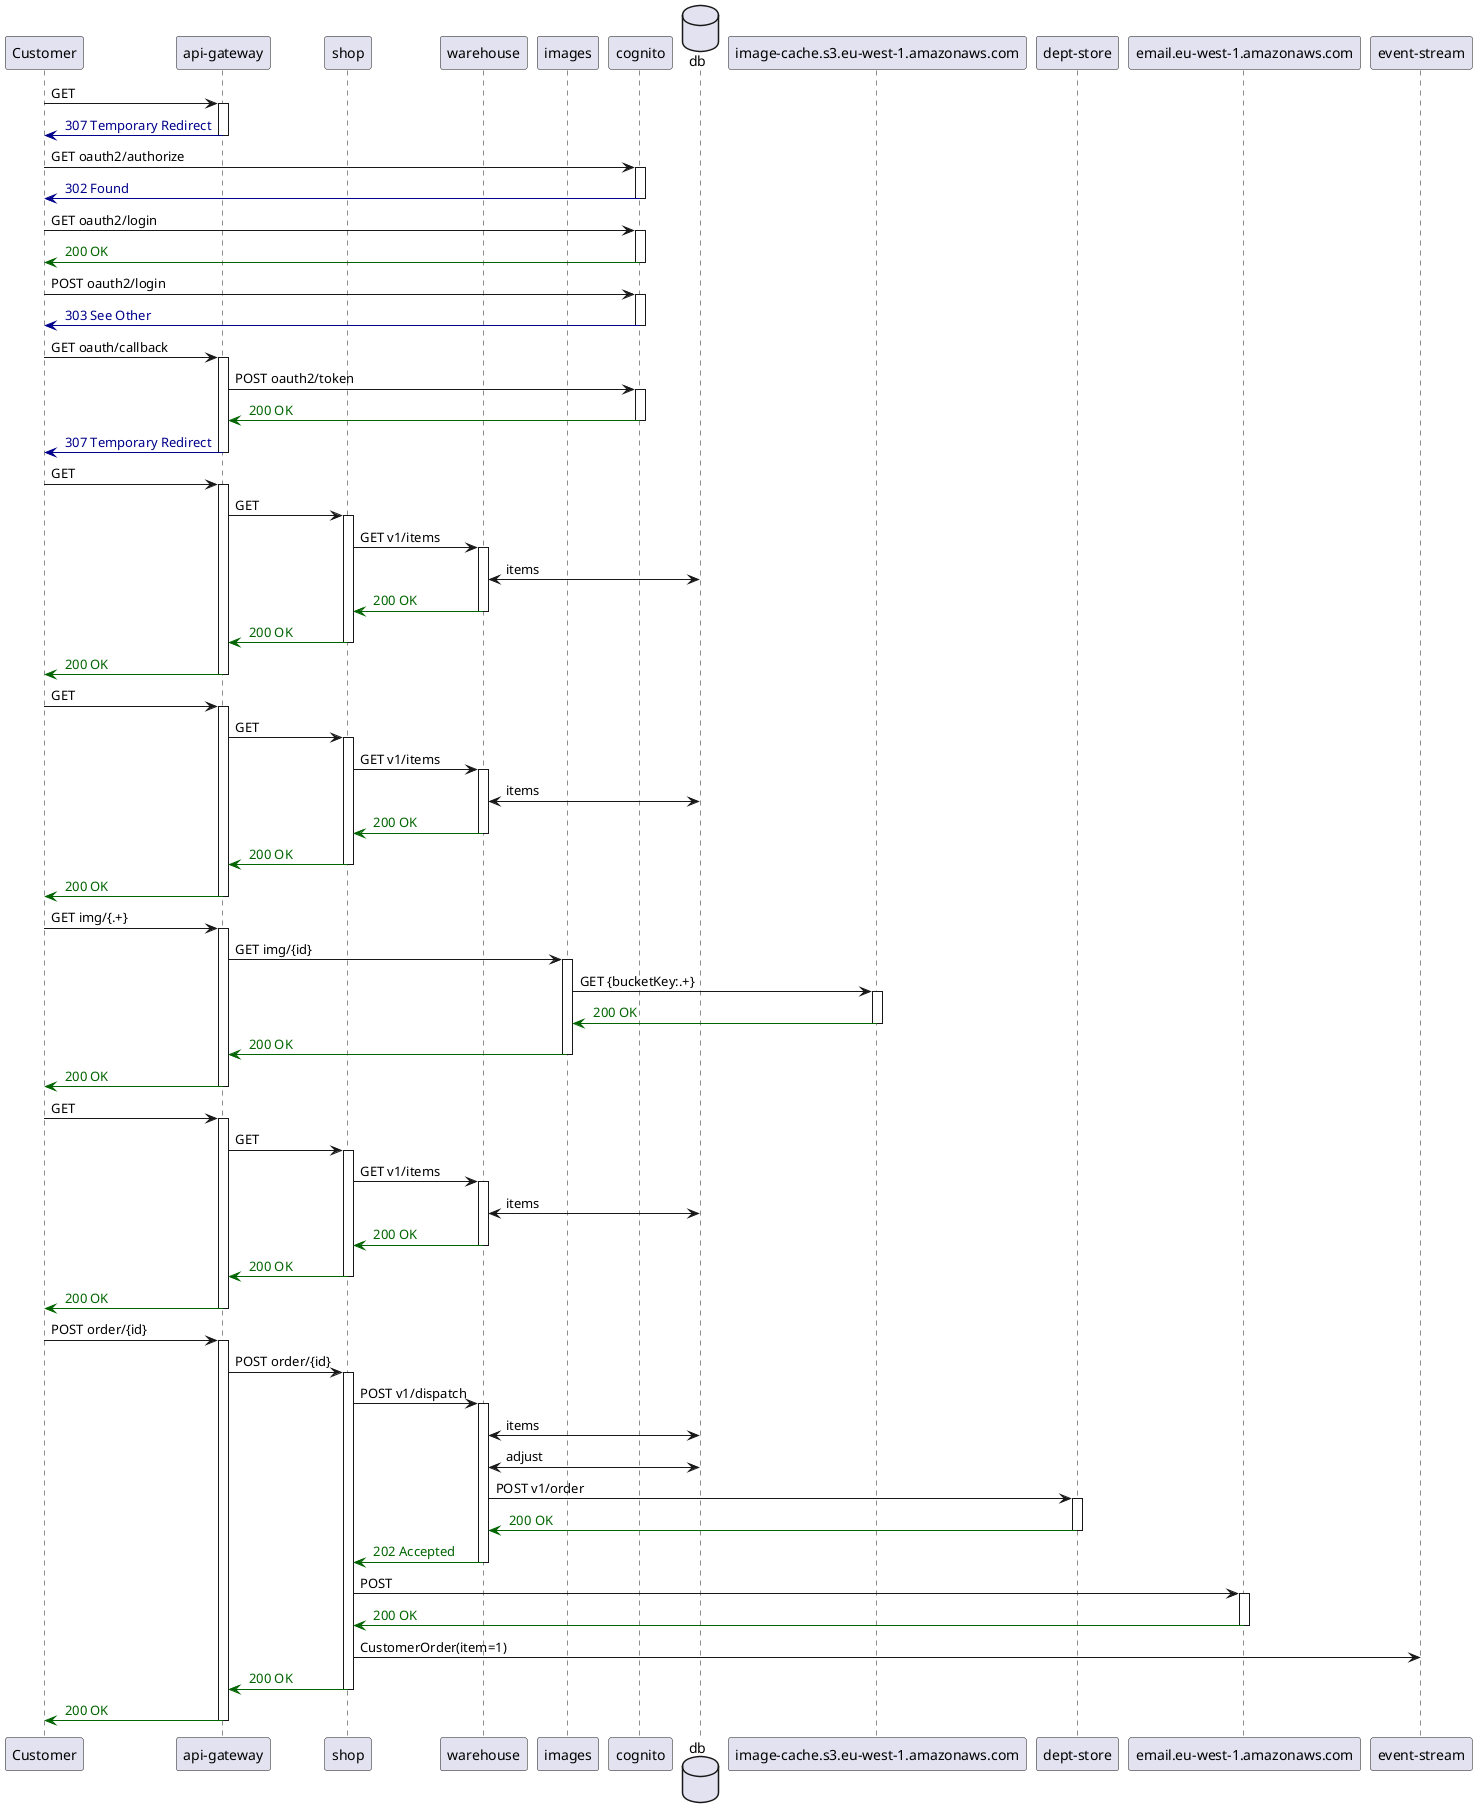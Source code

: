 @startuml
participant "Customer"
participant "api-gateway"
participant "shop"
participant "warehouse"
participant "images"
participant "cognito"
database "db"
participant "image-cache.s3.eu-west-1.amazonaws.com"
participant "dept-store"
participant "email.eu-west-1.amazonaws.com"
participant "event-stream"
"Customer" -> "api-gateway": GET
activate "api-gateway"

"api-gateway" -[#DarkBlue]> "Customer": <color:DarkBlue> 307 Temporary Redirect
deactivate "api-gateway"
"Customer" -> "cognito": GET oauth2/authorize
activate "cognito"

"cognito" -[#DarkBlue]> "Customer": <color:DarkBlue> 302 Found
deactivate "cognito"
"Customer" -> "cognito": GET oauth2/login
activate "cognito"

"cognito" -[#DarkGreen]> "Customer": <color:DarkGreen> 200 OK
deactivate "cognito"
"Customer" -> "cognito": POST oauth2/login
activate "cognito"

"cognito" -[#DarkBlue]> "Customer": <color:DarkBlue> 303 See Other
deactivate "cognito"
"Customer" -> "api-gateway": GET oauth/callback
activate "api-gateway"
"api-gateway" -> "cognito": POST oauth2/token
activate "cognito"

"cognito" -[#DarkGreen]> "api-gateway": <color:DarkGreen> 200 OK
deactivate "cognito"
"api-gateway" -[#DarkBlue]> "Customer": <color:DarkBlue> 307 Temporary Redirect
deactivate "api-gateway"
"Customer" -> "api-gateway": GET
activate "api-gateway"
"api-gateway" -> "shop": GET
activate "shop"
"shop" -> "warehouse": GET v1/items
activate "warehouse"
"warehouse" <-> "db": items
"warehouse" -[#DarkGreen]> "shop": <color:DarkGreen> 200 OK
deactivate "warehouse"
"shop" -[#DarkGreen]> "api-gateway": <color:DarkGreen> 200 OK
deactivate "shop"
"api-gateway" -[#DarkGreen]> "Customer": <color:DarkGreen> 200 OK
deactivate "api-gateway"
"Customer" -> "api-gateway": GET
activate "api-gateway"
"api-gateway" -> "shop": GET
activate "shop"
"shop" -> "warehouse": GET v1/items
activate "warehouse"
"warehouse" <-> "db": items
"warehouse" -[#DarkGreen]> "shop": <color:DarkGreen> 200 OK
deactivate "warehouse"
"shop" -[#DarkGreen]> "api-gateway": <color:DarkGreen> 200 OK
deactivate "shop"
"api-gateway" -[#DarkGreen]> "Customer": <color:DarkGreen> 200 OK
deactivate "api-gateway"
"Customer" -> "api-gateway": GET img/{.+}
activate "api-gateway"
"api-gateway" -> "images": GET img/{id}
activate "images"
"images" -> "image-cache.s3.eu-west-1.amazonaws.com": GET {bucketKey:.+}
activate "image-cache.s3.eu-west-1.amazonaws.com"

"image-cache.s3.eu-west-1.amazonaws.com" -[#DarkGreen]> "images": <color:DarkGreen> 200 OK
deactivate "image-cache.s3.eu-west-1.amazonaws.com"
"images" -[#DarkGreen]> "api-gateway": <color:DarkGreen> 200 OK
deactivate "images"
"api-gateway" -[#DarkGreen]> "Customer": <color:DarkGreen> 200 OK
deactivate "api-gateway"
"Customer" -> "api-gateway": GET
activate "api-gateway"
"api-gateway" -> "shop": GET
activate "shop"
"shop" -> "warehouse": GET v1/items
activate "warehouse"
"warehouse" <-> "db": items
"warehouse" -[#DarkGreen]> "shop": <color:DarkGreen> 200 OK
deactivate "warehouse"
"shop" -[#DarkGreen]> "api-gateway": <color:DarkGreen> 200 OK
deactivate "shop"
"api-gateway" -[#DarkGreen]> "Customer": <color:DarkGreen> 200 OK
deactivate "api-gateway"
"Customer" -> "api-gateway": POST order/{id}
activate "api-gateway"
"api-gateway" -> "shop": POST order/{id}
activate "shop"
"shop" -> "warehouse": POST v1/dispatch
activate "warehouse"
"warehouse" <-> "db": items
"warehouse" <-> "db": adjust
"warehouse" -> "dept-store": POST v1/order
activate "dept-store"

"dept-store" -[#DarkGreen]> "warehouse": <color:DarkGreen> 200 OK
deactivate "dept-store"
"warehouse" -[#DarkGreen]> "shop": <color:DarkGreen> 202 Accepted
deactivate "warehouse"
"shop" -> "email.eu-west-1.amazonaws.com": POST
activate "email.eu-west-1.amazonaws.com"

"email.eu-west-1.amazonaws.com" -[#DarkGreen]> "shop": <color:DarkGreen> 200 OK
deactivate "email.eu-west-1.amazonaws.com"
"shop" -> "event-stream": CustomerOrder(item=1)
"shop" -[#DarkGreen]> "api-gateway": <color:DarkGreen> 200 OK
deactivate "shop"
"api-gateway" -[#DarkGreen]> "Customer": <color:DarkGreen> 200 OK
deactivate "api-gateway"
@enduml
